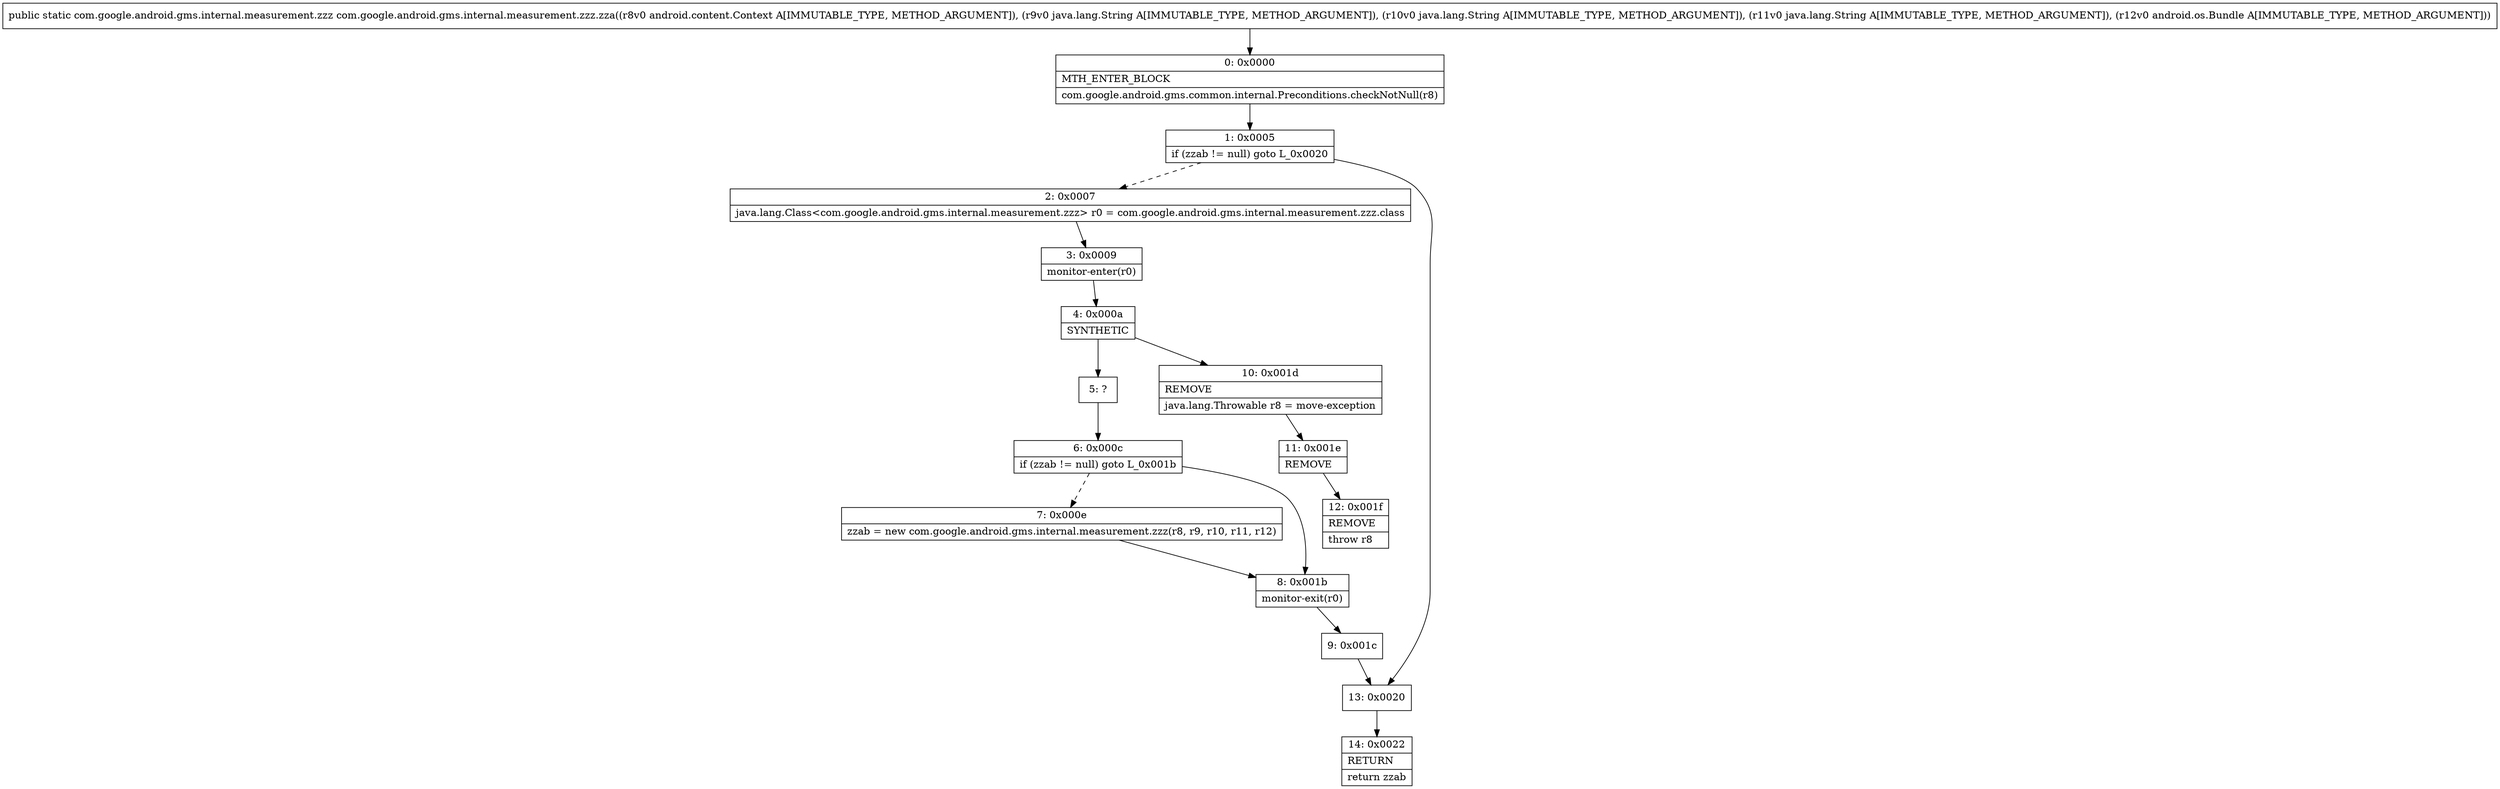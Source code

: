 digraph "CFG forcom.google.android.gms.internal.measurement.zzz.zza(Landroid\/content\/Context;Ljava\/lang\/String;Ljava\/lang\/String;Ljava\/lang\/String;Landroid\/os\/Bundle;)Lcom\/google\/android\/gms\/internal\/measurement\/zzz;" {
Node_0 [shape=record,label="{0\:\ 0x0000|MTH_ENTER_BLOCK\l|com.google.android.gms.common.internal.Preconditions.checkNotNull(r8)\l}"];
Node_1 [shape=record,label="{1\:\ 0x0005|if (zzab != null) goto L_0x0020\l}"];
Node_2 [shape=record,label="{2\:\ 0x0007|java.lang.Class\<com.google.android.gms.internal.measurement.zzz\> r0 = com.google.android.gms.internal.measurement.zzz.class\l}"];
Node_3 [shape=record,label="{3\:\ 0x0009|monitor\-enter(r0)\l}"];
Node_4 [shape=record,label="{4\:\ 0x000a|SYNTHETIC\l}"];
Node_5 [shape=record,label="{5\:\ ?}"];
Node_6 [shape=record,label="{6\:\ 0x000c|if (zzab != null) goto L_0x001b\l}"];
Node_7 [shape=record,label="{7\:\ 0x000e|zzab = new com.google.android.gms.internal.measurement.zzz(r8, r9, r10, r11, r12)\l}"];
Node_8 [shape=record,label="{8\:\ 0x001b|monitor\-exit(r0)\l}"];
Node_9 [shape=record,label="{9\:\ 0x001c}"];
Node_10 [shape=record,label="{10\:\ 0x001d|REMOVE\l|java.lang.Throwable r8 = move\-exception\l}"];
Node_11 [shape=record,label="{11\:\ 0x001e|REMOVE\l}"];
Node_12 [shape=record,label="{12\:\ 0x001f|REMOVE\l|throw r8\l}"];
Node_13 [shape=record,label="{13\:\ 0x0020}"];
Node_14 [shape=record,label="{14\:\ 0x0022|RETURN\l|return zzab\l}"];
MethodNode[shape=record,label="{public static com.google.android.gms.internal.measurement.zzz com.google.android.gms.internal.measurement.zzz.zza((r8v0 android.content.Context A[IMMUTABLE_TYPE, METHOD_ARGUMENT]), (r9v0 java.lang.String A[IMMUTABLE_TYPE, METHOD_ARGUMENT]), (r10v0 java.lang.String A[IMMUTABLE_TYPE, METHOD_ARGUMENT]), (r11v0 java.lang.String A[IMMUTABLE_TYPE, METHOD_ARGUMENT]), (r12v0 android.os.Bundle A[IMMUTABLE_TYPE, METHOD_ARGUMENT])) }"];
MethodNode -> Node_0;
Node_0 -> Node_1;
Node_1 -> Node_2[style=dashed];
Node_1 -> Node_13;
Node_2 -> Node_3;
Node_3 -> Node_4;
Node_4 -> Node_5;
Node_4 -> Node_10;
Node_5 -> Node_6;
Node_6 -> Node_7[style=dashed];
Node_6 -> Node_8;
Node_7 -> Node_8;
Node_8 -> Node_9;
Node_9 -> Node_13;
Node_10 -> Node_11;
Node_11 -> Node_12;
Node_13 -> Node_14;
}

